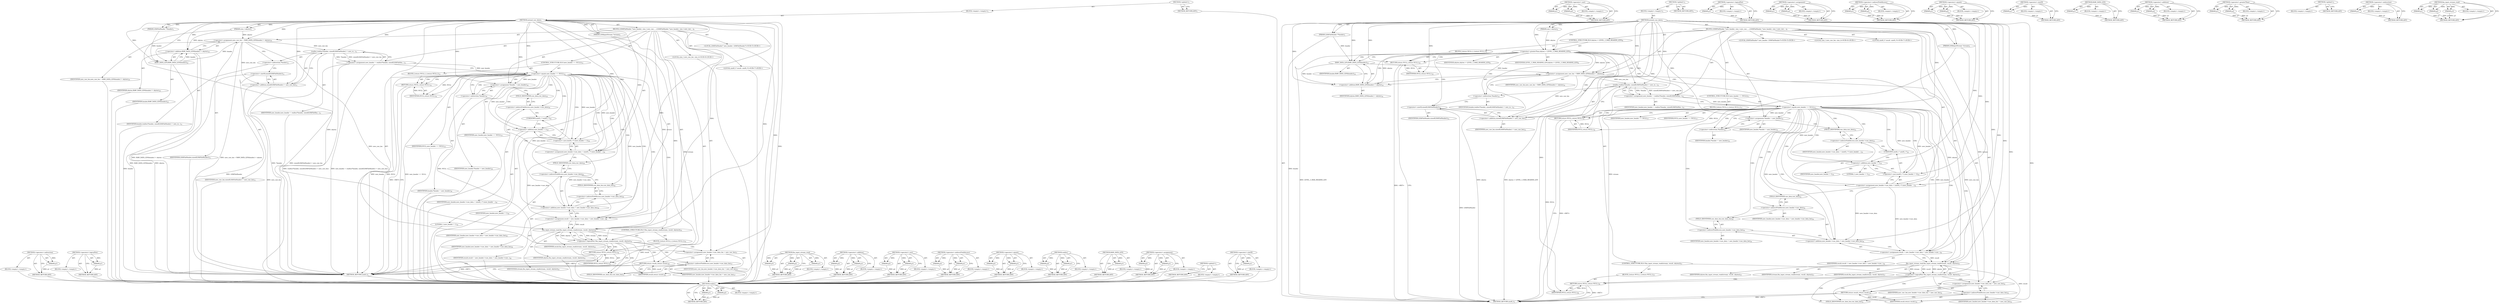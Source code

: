 digraph "lha_input_stream_read" {
vulnerable_126 [label=<(METHOD,&lt;operator&gt;.indirection)>];
vulnerable_127 [label=<(PARAM,p1)>];
vulnerable_128 [label=<(BLOCK,&lt;empty&gt;,&lt;empty&gt;)>];
vulnerable_129 [label=<(METHOD_RETURN,ANY)>];
vulnerable_149 [label=<(METHOD,&lt;operator&gt;.logicalNot)>];
vulnerable_150 [label=<(PARAM,p1)>];
vulnerable_151 [label=<(BLOCK,&lt;empty&gt;,&lt;empty&gt;)>];
vulnerable_152 [label=<(METHOD_RETURN,ANY)>];
vulnerable_6 [label=<(METHOD,&lt;global&gt;)<SUB>1</SUB>>];
vulnerable_7 [label=<(BLOCK,&lt;empty&gt;,&lt;empty&gt;)<SUB>1</SUB>>];
vulnerable_8 [label=<(METHOD,extend_raw_data)<SUB>1</SUB>>];
vulnerable_9 [label=<(PARAM,LHAFileHeader **header)<SUB>1</SUB>>];
vulnerable_10 [label=<(PARAM,LHAInputStream *stream)<SUB>2</SUB>>];
vulnerable_11 [label=<(PARAM,size_t nbytes)<SUB>3</SUB>>];
vulnerable_12 [label=<(BLOCK,{
	LHAFileHeader *new_header;
 	size_t new_raw_...,{
	LHAFileHeader *new_header;
 	size_t new_raw_...)<SUB>4</SUB>>];
vulnerable_13 [label="<(LOCAL,LHAFileHeader* new_header: LHAFileHeader*)<SUB>5</SUB>>"];
vulnerable_14 [label="<(LOCAL,size_t new_raw_len: size_t)<SUB>6</SUB>>"];
vulnerable_15 [label="<(LOCAL,uint8_t* result: uint8_t*)<SUB>7</SUB>>"];
vulnerable_16 [label=<(&lt;operator&gt;.assignment,new_raw_len = RAW_DATA_LEN(header) + nbytes)<SUB>10</SUB>>];
vulnerable_17 [label=<(IDENTIFIER,new_raw_len,new_raw_len = RAW_DATA_LEN(header) + nbytes)<SUB>10</SUB>>];
vulnerable_18 [label=<(&lt;operator&gt;.addition,RAW_DATA_LEN(header) + nbytes)<SUB>10</SUB>>];
vulnerable_19 [label=<(RAW_DATA_LEN,RAW_DATA_LEN(header))<SUB>10</SUB>>];
vulnerable_20 [label=<(IDENTIFIER,header,RAW_DATA_LEN(header))<SUB>10</SUB>>];
vulnerable_21 [label=<(IDENTIFIER,nbytes,RAW_DATA_LEN(header) + nbytes)<SUB>10</SUB>>];
vulnerable_22 [label=<(&lt;operator&gt;.assignment,new_header = realloc(*header, sizeof(LHAFileHea...)<SUB>11</SUB>>];
vulnerable_23 [label=<(IDENTIFIER,new_header,new_header = realloc(*header, sizeof(LHAFileHea...)<SUB>11</SUB>>];
vulnerable_24 [label=<(realloc,realloc(*header, sizeof(LHAFileHeader) + new_ra...)<SUB>11</SUB>>];
vulnerable_25 [label=<(&lt;operator&gt;.indirection,*header)<SUB>11</SUB>>];
vulnerable_26 [label=<(IDENTIFIER,header,realloc(*header, sizeof(LHAFileHeader) + new_ra...)<SUB>11</SUB>>];
vulnerable_27 [label=<(&lt;operator&gt;.addition,sizeof(LHAFileHeader) + new_raw_len)<SUB>11</SUB>>];
vulnerable_28 [label=<(&lt;operator&gt;.sizeOf,sizeof(LHAFileHeader))<SUB>11</SUB>>];
vulnerable_29 [label=<(IDENTIFIER,LHAFileHeader,sizeof(LHAFileHeader))<SUB>11</SUB>>];
vulnerable_30 [label=<(IDENTIFIER,new_raw_len,sizeof(LHAFileHeader) + new_raw_len)<SUB>11</SUB>>];
vulnerable_31 [label=<(CONTROL_STRUCTURE,IF,if (new_header == NULL))<SUB>13</SUB>>];
vulnerable_32 [label=<(&lt;operator&gt;.equals,new_header == NULL)<SUB>13</SUB>>];
vulnerable_33 [label=<(IDENTIFIER,new_header,new_header == NULL)<SUB>13</SUB>>];
vulnerable_34 [label=<(IDENTIFIER,NULL,new_header == NULL)<SUB>13</SUB>>];
vulnerable_35 [label=<(BLOCK,{
		return NULL;
	},{
		return NULL;
	})<SUB>13</SUB>>];
vulnerable_36 [label=<(RETURN,return NULL;,return NULL;)<SUB>14</SUB>>];
vulnerable_37 [label=<(IDENTIFIER,NULL,return NULL;)<SUB>14</SUB>>];
vulnerable_38 [label=<(&lt;operator&gt;.assignment,*header = new_header)<SUB>18</SUB>>];
vulnerable_39 [label=<(&lt;operator&gt;.indirection,*header)<SUB>18</SUB>>];
vulnerable_40 [label=<(IDENTIFIER,header,*header = new_header)<SUB>18</SUB>>];
vulnerable_41 [label=<(IDENTIFIER,new_header,*header = new_header)<SUB>18</SUB>>];
vulnerable_42 [label=<(&lt;operator&gt;.assignment,new_header-&gt;raw_data = (uint8_t *) (new_header ...)<SUB>19</SUB>>];
vulnerable_43 [label=<(&lt;operator&gt;.indirectFieldAccess,new_header-&gt;raw_data)<SUB>19</SUB>>];
vulnerable_44 [label=<(IDENTIFIER,new_header,new_header-&gt;raw_data = (uint8_t *) (new_header ...)<SUB>19</SUB>>];
vulnerable_45 [label=<(FIELD_IDENTIFIER,raw_data,raw_data)<SUB>19</SUB>>];
vulnerable_46 [label=<(&lt;operator&gt;.cast,(uint8_t *) (new_header + 1))<SUB>19</SUB>>];
vulnerable_47 [label=<(UNKNOWN,uint8_t *,uint8_t *)<SUB>19</SUB>>];
vulnerable_48 [label=<(&lt;operator&gt;.addition,new_header + 1)<SUB>19</SUB>>];
vulnerable_49 [label=<(IDENTIFIER,new_header,new_header + 1)<SUB>19</SUB>>];
vulnerable_50 [label=<(LITERAL,1,new_header + 1)<SUB>19</SUB>>];
vulnerable_51 [label=<(&lt;operator&gt;.assignment,result = new_header-&gt;raw_data + new_header-&gt;raw...)<SUB>20</SUB>>];
vulnerable_52 [label=<(IDENTIFIER,result,result = new_header-&gt;raw_data + new_header-&gt;raw...)<SUB>20</SUB>>];
vulnerable_53 [label=<(&lt;operator&gt;.addition,new_header-&gt;raw_data + new_header-&gt;raw_data_len)<SUB>20</SUB>>];
vulnerable_54 [label=<(&lt;operator&gt;.indirectFieldAccess,new_header-&gt;raw_data)<SUB>20</SUB>>];
vulnerable_55 [label=<(IDENTIFIER,new_header,new_header-&gt;raw_data + new_header-&gt;raw_data_len)<SUB>20</SUB>>];
vulnerable_56 [label=<(FIELD_IDENTIFIER,raw_data,raw_data)<SUB>20</SUB>>];
vulnerable_57 [label=<(&lt;operator&gt;.indirectFieldAccess,new_header-&gt;raw_data_len)<SUB>20</SUB>>];
vulnerable_58 [label=<(IDENTIFIER,new_header,new_header-&gt;raw_data + new_header-&gt;raw_data_len)<SUB>20</SUB>>];
vulnerable_59 [label=<(FIELD_IDENTIFIER,raw_data_len,raw_data_len)<SUB>20</SUB>>];
vulnerable_60 [label=<(CONTROL_STRUCTURE,IF,if (!lha_input_stream_read(stream, result, nbytes)))<SUB>23</SUB>>];
vulnerable_61 [label=<(&lt;operator&gt;.logicalNot,!lha_input_stream_read(stream, result, nbytes))<SUB>23</SUB>>];
vulnerable_62 [label=<(lha_input_stream_read,lha_input_stream_read(stream, result, nbytes))<SUB>23</SUB>>];
vulnerable_63 [label=<(IDENTIFIER,stream,lha_input_stream_read(stream, result, nbytes))<SUB>23</SUB>>];
vulnerable_64 [label=<(IDENTIFIER,result,lha_input_stream_read(stream, result, nbytes))<SUB>23</SUB>>];
vulnerable_65 [label=<(IDENTIFIER,nbytes,lha_input_stream_read(stream, result, nbytes))<SUB>23</SUB>>];
vulnerable_66 [label=<(BLOCK,{
		return NULL;
	},{
		return NULL;
	})<SUB>23</SUB>>];
vulnerable_67 [label=<(RETURN,return NULL;,return NULL;)<SUB>24</SUB>>];
vulnerable_68 [label=<(IDENTIFIER,NULL,return NULL;)<SUB>24</SUB>>];
vulnerable_69 [label=<(&lt;operator&gt;.assignment,new_header-&gt;raw_data_len = new_raw_len)<SUB>27</SUB>>];
vulnerable_70 [label=<(&lt;operator&gt;.indirectFieldAccess,new_header-&gt;raw_data_len)<SUB>27</SUB>>];
vulnerable_71 [label=<(IDENTIFIER,new_header,new_header-&gt;raw_data_len = new_raw_len)<SUB>27</SUB>>];
vulnerable_72 [label=<(FIELD_IDENTIFIER,raw_data_len,raw_data_len)<SUB>27</SUB>>];
vulnerable_73 [label=<(IDENTIFIER,new_raw_len,new_header-&gt;raw_data_len = new_raw_len)<SUB>27</SUB>>];
vulnerable_74 [label=<(RETURN,return result;,return result;)<SUB>29</SUB>>];
vulnerable_75 [label=<(IDENTIFIER,result,return result;)<SUB>29</SUB>>];
vulnerable_76 [label=<(METHOD_RETURN,uint8_t)<SUB>1</SUB>>];
vulnerable_78 [label=<(METHOD_RETURN,ANY)<SUB>1</SUB>>];
vulnerable_153 [label=<(METHOD,lha_input_stream_read)>];
vulnerable_154 [label=<(PARAM,p1)>];
vulnerable_155 [label=<(PARAM,p2)>];
vulnerable_156 [label=<(PARAM,p3)>];
vulnerable_157 [label=<(BLOCK,&lt;empty&gt;,&lt;empty&gt;)>];
vulnerable_158 [label=<(METHOD_RETURN,ANY)>];
vulnerable_112 [label=<(METHOD,&lt;operator&gt;.addition)>];
vulnerable_113 [label=<(PARAM,p1)>];
vulnerable_114 [label=<(PARAM,p2)>];
vulnerable_115 [label=<(BLOCK,&lt;empty&gt;,&lt;empty&gt;)>];
vulnerable_116 [label=<(METHOD_RETURN,ANY)>];
vulnerable_144 [label=<(METHOD,&lt;operator&gt;.cast)>];
vulnerable_145 [label=<(PARAM,p1)>];
vulnerable_146 [label=<(PARAM,p2)>];
vulnerable_147 [label=<(BLOCK,&lt;empty&gt;,&lt;empty&gt;)>];
vulnerable_148 [label=<(METHOD_RETURN,ANY)>];
vulnerable_139 [label=<(METHOD,&lt;operator&gt;.indirectFieldAccess)>];
vulnerable_140 [label=<(PARAM,p1)>];
vulnerable_141 [label=<(PARAM,p2)>];
vulnerable_142 [label=<(BLOCK,&lt;empty&gt;,&lt;empty&gt;)>];
vulnerable_143 [label=<(METHOD_RETURN,ANY)>];
vulnerable_134 [label=<(METHOD,&lt;operator&gt;.equals)>];
vulnerable_135 [label=<(PARAM,p1)>];
vulnerable_136 [label=<(PARAM,p2)>];
vulnerable_137 [label=<(BLOCK,&lt;empty&gt;,&lt;empty&gt;)>];
vulnerable_138 [label=<(METHOD_RETURN,ANY)>];
vulnerable_121 [label=<(METHOD,realloc)>];
vulnerable_122 [label=<(PARAM,p1)>];
vulnerable_123 [label=<(PARAM,p2)>];
vulnerable_124 [label=<(BLOCK,&lt;empty&gt;,&lt;empty&gt;)>];
vulnerable_125 [label=<(METHOD_RETURN,ANY)>];
vulnerable_117 [label=<(METHOD,RAW_DATA_LEN)>];
vulnerable_118 [label=<(PARAM,p1)>];
vulnerable_119 [label=<(BLOCK,&lt;empty&gt;,&lt;empty&gt;)>];
vulnerable_120 [label=<(METHOD_RETURN,ANY)>];
vulnerable_107 [label=<(METHOD,&lt;operator&gt;.assignment)>];
vulnerable_108 [label=<(PARAM,p1)>];
vulnerable_109 [label=<(PARAM,p2)>];
vulnerable_110 [label=<(BLOCK,&lt;empty&gt;,&lt;empty&gt;)>];
vulnerable_111 [label=<(METHOD_RETURN,ANY)>];
vulnerable_101 [label=<(METHOD,&lt;global&gt;)<SUB>1</SUB>>];
vulnerable_102 [label=<(BLOCK,&lt;empty&gt;,&lt;empty&gt;)>];
vulnerable_103 [label=<(METHOD_RETURN,ANY)>];
vulnerable_130 [label=<(METHOD,&lt;operator&gt;.sizeOf)>];
vulnerable_131 [label=<(PARAM,p1)>];
vulnerable_132 [label=<(BLOCK,&lt;empty&gt;,&lt;empty&gt;)>];
vulnerable_133 [label=<(METHOD_RETURN,ANY)>];
fixed_133 [label=<(METHOD,realloc)>];
fixed_134 [label=<(PARAM,p1)>];
fixed_135 [label=<(PARAM,p2)>];
fixed_136 [label=<(BLOCK,&lt;empty&gt;,&lt;empty&gt;)>];
fixed_137 [label=<(METHOD_RETURN,ANY)>];
fixed_156 [label=<(METHOD,&lt;operator&gt;.cast)>];
fixed_157 [label=<(PARAM,p1)>];
fixed_158 [label=<(PARAM,p2)>];
fixed_159 [label=<(BLOCK,&lt;empty&gt;,&lt;empty&gt;)>];
fixed_160 [label=<(METHOD_RETURN,ANY)>];
fixed_6 [label=<(METHOD,&lt;global&gt;)<SUB>1</SUB>>];
fixed_7 [label=<(BLOCK,&lt;empty&gt;,&lt;empty&gt;)<SUB>1</SUB>>];
fixed_8 [label=<(METHOD,extend_raw_data)<SUB>1</SUB>>];
fixed_9 [label=<(PARAM,LHAFileHeader **header)<SUB>1</SUB>>];
fixed_10 [label=<(PARAM,LHAInputStream *stream)<SUB>2</SUB>>];
fixed_11 [label=<(PARAM,size_t nbytes)<SUB>3</SUB>>];
fixed_12 [label=<(BLOCK,{
	LHAFileHeader *new_header;
 	size_t new_raw_...,{
	LHAFileHeader *new_header;
 	size_t new_raw_...)<SUB>4</SUB>>];
fixed_13 [label="<(LOCAL,LHAFileHeader* new_header: LHAFileHeader*)<SUB>5</SUB>>"];
fixed_14 [label="<(LOCAL,size_t new_raw_len: size_t)<SUB>6</SUB>>"];
fixed_15 [label="<(LOCAL,uint8_t* result: uint8_t*)<SUB>7</SUB>>"];
fixed_16 [label=<(CONTROL_STRUCTURE,IF,if (nbytes &gt; LEVEL_3_MAX_HEADER_LEN))<SUB>9</SUB>>];
fixed_17 [label=<(&lt;operator&gt;.greaterThan,nbytes &gt; LEVEL_3_MAX_HEADER_LEN)<SUB>9</SUB>>];
fixed_18 [label=<(IDENTIFIER,nbytes,nbytes &gt; LEVEL_3_MAX_HEADER_LEN)<SUB>9</SUB>>];
fixed_19 [label=<(IDENTIFIER,LEVEL_3_MAX_HEADER_LEN,nbytes &gt; LEVEL_3_MAX_HEADER_LEN)<SUB>9</SUB>>];
fixed_20 [label=<(BLOCK,{
		return NULL;
	},{
		return NULL;
	})<SUB>9</SUB>>];
fixed_21 [label=<(RETURN,return NULL;,return NULL;)<SUB>10</SUB>>];
fixed_22 [label=<(IDENTIFIER,NULL,return NULL;)<SUB>10</SUB>>];
fixed_23 [label=<(&lt;operator&gt;.assignment,new_raw_len = RAW_DATA_LEN(header) + nbytes)<SUB>14</SUB>>];
fixed_24 [label=<(IDENTIFIER,new_raw_len,new_raw_len = RAW_DATA_LEN(header) + nbytes)<SUB>14</SUB>>];
fixed_25 [label=<(&lt;operator&gt;.addition,RAW_DATA_LEN(header) + nbytes)<SUB>14</SUB>>];
fixed_26 [label=<(RAW_DATA_LEN,RAW_DATA_LEN(header))<SUB>14</SUB>>];
fixed_27 [label=<(IDENTIFIER,header,RAW_DATA_LEN(header))<SUB>14</SUB>>];
fixed_28 [label=<(IDENTIFIER,nbytes,RAW_DATA_LEN(header) + nbytes)<SUB>14</SUB>>];
fixed_29 [label=<(&lt;operator&gt;.assignment,new_header = realloc(*header, sizeof(LHAFileHea...)<SUB>15</SUB>>];
fixed_30 [label=<(IDENTIFIER,new_header,new_header = realloc(*header, sizeof(LHAFileHea...)<SUB>15</SUB>>];
fixed_31 [label=<(realloc,realloc(*header, sizeof(LHAFileHeader) + new_ra...)<SUB>15</SUB>>];
fixed_32 [label=<(&lt;operator&gt;.indirection,*header)<SUB>15</SUB>>];
fixed_33 [label=<(IDENTIFIER,header,realloc(*header, sizeof(LHAFileHeader) + new_ra...)<SUB>15</SUB>>];
fixed_34 [label=<(&lt;operator&gt;.addition,sizeof(LHAFileHeader) + new_raw_len)<SUB>15</SUB>>];
fixed_35 [label=<(&lt;operator&gt;.sizeOf,sizeof(LHAFileHeader))<SUB>15</SUB>>];
fixed_36 [label=<(IDENTIFIER,LHAFileHeader,sizeof(LHAFileHeader))<SUB>15</SUB>>];
fixed_37 [label=<(IDENTIFIER,new_raw_len,sizeof(LHAFileHeader) + new_raw_len)<SUB>15</SUB>>];
fixed_38 [label=<(CONTROL_STRUCTURE,IF,if (new_header == NULL))<SUB>17</SUB>>];
fixed_39 [label=<(&lt;operator&gt;.equals,new_header == NULL)<SUB>17</SUB>>];
fixed_40 [label=<(IDENTIFIER,new_header,new_header == NULL)<SUB>17</SUB>>];
fixed_41 [label=<(IDENTIFIER,NULL,new_header == NULL)<SUB>17</SUB>>];
fixed_42 [label=<(BLOCK,{
		return NULL;
	},{
		return NULL;
	})<SUB>17</SUB>>];
fixed_43 [label=<(RETURN,return NULL;,return NULL;)<SUB>18</SUB>>];
fixed_44 [label=<(IDENTIFIER,NULL,return NULL;)<SUB>18</SUB>>];
fixed_45 [label=<(&lt;operator&gt;.assignment,*header = new_header)<SUB>22</SUB>>];
fixed_46 [label=<(&lt;operator&gt;.indirection,*header)<SUB>22</SUB>>];
fixed_47 [label=<(IDENTIFIER,header,*header = new_header)<SUB>22</SUB>>];
fixed_48 [label=<(IDENTIFIER,new_header,*header = new_header)<SUB>22</SUB>>];
fixed_49 [label=<(&lt;operator&gt;.assignment,new_header-&gt;raw_data = (uint8_t *) (new_header ...)<SUB>23</SUB>>];
fixed_50 [label=<(&lt;operator&gt;.indirectFieldAccess,new_header-&gt;raw_data)<SUB>23</SUB>>];
fixed_51 [label=<(IDENTIFIER,new_header,new_header-&gt;raw_data = (uint8_t *) (new_header ...)<SUB>23</SUB>>];
fixed_52 [label=<(FIELD_IDENTIFIER,raw_data,raw_data)<SUB>23</SUB>>];
fixed_53 [label=<(&lt;operator&gt;.cast,(uint8_t *) (new_header + 1))<SUB>23</SUB>>];
fixed_54 [label=<(UNKNOWN,uint8_t *,uint8_t *)<SUB>23</SUB>>];
fixed_55 [label=<(&lt;operator&gt;.addition,new_header + 1)<SUB>23</SUB>>];
fixed_56 [label=<(IDENTIFIER,new_header,new_header + 1)<SUB>23</SUB>>];
fixed_57 [label=<(LITERAL,1,new_header + 1)<SUB>23</SUB>>];
fixed_58 [label=<(&lt;operator&gt;.assignment,result = new_header-&gt;raw_data + new_header-&gt;raw...)<SUB>24</SUB>>];
fixed_59 [label=<(IDENTIFIER,result,result = new_header-&gt;raw_data + new_header-&gt;raw...)<SUB>24</SUB>>];
fixed_60 [label=<(&lt;operator&gt;.addition,new_header-&gt;raw_data + new_header-&gt;raw_data_len)<SUB>24</SUB>>];
fixed_61 [label=<(&lt;operator&gt;.indirectFieldAccess,new_header-&gt;raw_data)<SUB>24</SUB>>];
fixed_62 [label=<(IDENTIFIER,new_header,new_header-&gt;raw_data + new_header-&gt;raw_data_len)<SUB>24</SUB>>];
fixed_63 [label=<(FIELD_IDENTIFIER,raw_data,raw_data)<SUB>24</SUB>>];
fixed_64 [label=<(&lt;operator&gt;.indirectFieldAccess,new_header-&gt;raw_data_len)<SUB>24</SUB>>];
fixed_65 [label=<(IDENTIFIER,new_header,new_header-&gt;raw_data + new_header-&gt;raw_data_len)<SUB>24</SUB>>];
fixed_66 [label=<(FIELD_IDENTIFIER,raw_data_len,raw_data_len)<SUB>24</SUB>>];
fixed_67 [label=<(CONTROL_STRUCTURE,IF,if (!lha_input_stream_read(stream, result, nbytes)))<SUB>27</SUB>>];
fixed_68 [label=<(&lt;operator&gt;.logicalNot,!lha_input_stream_read(stream, result, nbytes))<SUB>27</SUB>>];
fixed_69 [label=<(lha_input_stream_read,lha_input_stream_read(stream, result, nbytes))<SUB>27</SUB>>];
fixed_70 [label=<(IDENTIFIER,stream,lha_input_stream_read(stream, result, nbytes))<SUB>27</SUB>>];
fixed_71 [label=<(IDENTIFIER,result,lha_input_stream_read(stream, result, nbytes))<SUB>27</SUB>>];
fixed_72 [label=<(IDENTIFIER,nbytes,lha_input_stream_read(stream, result, nbytes))<SUB>27</SUB>>];
fixed_73 [label=<(BLOCK,{
		return NULL;
	},{
		return NULL;
	})<SUB>27</SUB>>];
fixed_74 [label=<(RETURN,return NULL;,return NULL;)<SUB>28</SUB>>];
fixed_75 [label=<(IDENTIFIER,NULL,return NULL;)<SUB>28</SUB>>];
fixed_76 [label=<(&lt;operator&gt;.assignment,new_header-&gt;raw_data_len = new_raw_len)<SUB>31</SUB>>];
fixed_77 [label=<(&lt;operator&gt;.indirectFieldAccess,new_header-&gt;raw_data_len)<SUB>31</SUB>>];
fixed_78 [label=<(IDENTIFIER,new_header,new_header-&gt;raw_data_len = new_raw_len)<SUB>31</SUB>>];
fixed_79 [label=<(FIELD_IDENTIFIER,raw_data_len,raw_data_len)<SUB>31</SUB>>];
fixed_80 [label=<(IDENTIFIER,new_raw_len,new_header-&gt;raw_data_len = new_raw_len)<SUB>31</SUB>>];
fixed_81 [label=<(RETURN,return result;,return result;)<SUB>33</SUB>>];
fixed_82 [label=<(IDENTIFIER,result,return result;)<SUB>33</SUB>>];
fixed_83 [label=<(METHOD_RETURN,uint8_t)<SUB>1</SUB>>];
fixed_85 [label=<(METHOD_RETURN,ANY)<SUB>1</SUB>>];
fixed_161 [label=<(METHOD,&lt;operator&gt;.logicalNot)>];
fixed_162 [label=<(PARAM,p1)>];
fixed_163 [label=<(BLOCK,&lt;empty&gt;,&lt;empty&gt;)>];
fixed_164 [label=<(METHOD_RETURN,ANY)>];
fixed_119 [label=<(METHOD,&lt;operator&gt;.assignment)>];
fixed_120 [label=<(PARAM,p1)>];
fixed_121 [label=<(PARAM,p2)>];
fixed_122 [label=<(BLOCK,&lt;empty&gt;,&lt;empty&gt;)>];
fixed_123 [label=<(METHOD_RETURN,ANY)>];
fixed_151 [label=<(METHOD,&lt;operator&gt;.indirectFieldAccess)>];
fixed_152 [label=<(PARAM,p1)>];
fixed_153 [label=<(PARAM,p2)>];
fixed_154 [label=<(BLOCK,&lt;empty&gt;,&lt;empty&gt;)>];
fixed_155 [label=<(METHOD_RETURN,ANY)>];
fixed_146 [label=<(METHOD,&lt;operator&gt;.equals)>];
fixed_147 [label=<(PARAM,p1)>];
fixed_148 [label=<(PARAM,p2)>];
fixed_149 [label=<(BLOCK,&lt;empty&gt;,&lt;empty&gt;)>];
fixed_150 [label=<(METHOD_RETURN,ANY)>];
fixed_142 [label=<(METHOD,&lt;operator&gt;.sizeOf)>];
fixed_143 [label=<(PARAM,p1)>];
fixed_144 [label=<(BLOCK,&lt;empty&gt;,&lt;empty&gt;)>];
fixed_145 [label=<(METHOD_RETURN,ANY)>];
fixed_129 [label=<(METHOD,RAW_DATA_LEN)>];
fixed_130 [label=<(PARAM,p1)>];
fixed_131 [label=<(BLOCK,&lt;empty&gt;,&lt;empty&gt;)>];
fixed_132 [label=<(METHOD_RETURN,ANY)>];
fixed_124 [label=<(METHOD,&lt;operator&gt;.addition)>];
fixed_125 [label=<(PARAM,p1)>];
fixed_126 [label=<(PARAM,p2)>];
fixed_127 [label=<(BLOCK,&lt;empty&gt;,&lt;empty&gt;)>];
fixed_128 [label=<(METHOD_RETURN,ANY)>];
fixed_114 [label=<(METHOD,&lt;operator&gt;.greaterThan)>];
fixed_115 [label=<(PARAM,p1)>];
fixed_116 [label=<(PARAM,p2)>];
fixed_117 [label=<(BLOCK,&lt;empty&gt;,&lt;empty&gt;)>];
fixed_118 [label=<(METHOD_RETURN,ANY)>];
fixed_108 [label=<(METHOD,&lt;global&gt;)<SUB>1</SUB>>];
fixed_109 [label=<(BLOCK,&lt;empty&gt;,&lt;empty&gt;)>];
fixed_110 [label=<(METHOD_RETURN,ANY)>];
fixed_138 [label=<(METHOD,&lt;operator&gt;.indirection)>];
fixed_139 [label=<(PARAM,p1)>];
fixed_140 [label=<(BLOCK,&lt;empty&gt;,&lt;empty&gt;)>];
fixed_141 [label=<(METHOD_RETURN,ANY)>];
fixed_165 [label=<(METHOD,lha_input_stream_read)>];
fixed_166 [label=<(PARAM,p1)>];
fixed_167 [label=<(PARAM,p2)>];
fixed_168 [label=<(PARAM,p3)>];
fixed_169 [label=<(BLOCK,&lt;empty&gt;,&lt;empty&gt;)>];
fixed_170 [label=<(METHOD_RETURN,ANY)>];
vulnerable_126 -> vulnerable_127  [key=0, label="AST: "];
vulnerable_126 -> vulnerable_127  [key=1, label="DDG: "];
vulnerable_126 -> vulnerable_128  [key=0, label="AST: "];
vulnerable_126 -> vulnerable_129  [key=0, label="AST: "];
vulnerable_126 -> vulnerable_129  [key=1, label="CFG: "];
vulnerable_127 -> vulnerable_129  [key=0, label="DDG: p1"];
vulnerable_128 -> fixed_133  [key=0];
vulnerable_129 -> fixed_133  [key=0];
vulnerable_149 -> vulnerable_150  [key=0, label="AST: "];
vulnerable_149 -> vulnerable_150  [key=1, label="DDG: "];
vulnerable_149 -> vulnerable_151  [key=0, label="AST: "];
vulnerable_149 -> vulnerable_152  [key=0, label="AST: "];
vulnerable_149 -> vulnerable_152  [key=1, label="CFG: "];
vulnerable_150 -> vulnerable_152  [key=0, label="DDG: p1"];
vulnerable_151 -> fixed_133  [key=0];
vulnerable_152 -> fixed_133  [key=0];
vulnerable_6 -> vulnerable_7  [key=0, label="AST: "];
vulnerable_6 -> vulnerable_78  [key=0, label="AST: "];
vulnerable_6 -> vulnerable_78  [key=1, label="CFG: "];
vulnerable_7 -> vulnerable_8  [key=0, label="AST: "];
vulnerable_8 -> vulnerable_9  [key=0, label="AST: "];
vulnerable_8 -> vulnerable_9  [key=1, label="DDG: "];
vulnerable_8 -> vulnerable_10  [key=0, label="AST: "];
vulnerable_8 -> vulnerable_10  [key=1, label="DDG: "];
vulnerable_8 -> vulnerable_11  [key=0, label="AST: "];
vulnerable_8 -> vulnerable_11  [key=1, label="DDG: "];
vulnerable_8 -> vulnerable_12  [key=0, label="AST: "];
vulnerable_8 -> vulnerable_76  [key=0, label="AST: "];
vulnerable_8 -> vulnerable_19  [key=0, label="CFG: "];
vulnerable_8 -> vulnerable_19  [key=1, label="DDG: "];
vulnerable_8 -> vulnerable_16  [key=0, label="DDG: "];
vulnerable_8 -> vulnerable_38  [key=0, label="DDG: "];
vulnerable_8 -> vulnerable_42  [key=0, label="DDG: "];
vulnerable_8 -> vulnerable_51  [key=0, label="DDG: "];
vulnerable_8 -> vulnerable_69  [key=0, label="DDG: "];
vulnerable_8 -> vulnerable_75  [key=0, label="DDG: "];
vulnerable_8 -> vulnerable_18  [key=0, label="DDG: "];
vulnerable_8 -> vulnerable_24  [key=0, label="DDG: "];
vulnerable_8 -> vulnerable_32  [key=0, label="DDG: "];
vulnerable_8 -> vulnerable_46  [key=0, label="DDG: "];
vulnerable_8 -> vulnerable_53  [key=0, label="DDG: "];
vulnerable_8 -> vulnerable_27  [key=0, label="DDG: "];
vulnerable_8 -> vulnerable_37  [key=0, label="DDG: "];
vulnerable_8 -> vulnerable_48  [key=0, label="DDG: "];
vulnerable_8 -> vulnerable_62  [key=0, label="DDG: "];
vulnerable_8 -> vulnerable_68  [key=0, label="DDG: "];
vulnerable_9 -> vulnerable_19  [key=0, label="DDG: header"];
vulnerable_10 -> vulnerable_76  [key=0, label="DDG: stream"];
vulnerable_10 -> vulnerable_62  [key=0, label="DDG: stream"];
vulnerable_11 -> vulnerable_16  [key=0, label="DDG: nbytes"];
vulnerable_11 -> vulnerable_18  [key=0, label="DDG: nbytes"];
vulnerable_11 -> vulnerable_62  [key=0, label="DDG: nbytes"];
vulnerable_12 -> vulnerable_13  [key=0, label="AST: "];
vulnerable_12 -> vulnerable_14  [key=0, label="AST: "];
vulnerable_12 -> vulnerable_15  [key=0, label="AST: "];
vulnerable_12 -> vulnerable_16  [key=0, label="AST: "];
vulnerable_12 -> vulnerable_22  [key=0, label="AST: "];
vulnerable_12 -> vulnerable_31  [key=0, label="AST: "];
vulnerable_12 -> vulnerable_38  [key=0, label="AST: "];
vulnerable_12 -> vulnerable_42  [key=0, label="AST: "];
vulnerable_12 -> vulnerable_51  [key=0, label="AST: "];
vulnerable_12 -> vulnerable_60  [key=0, label="AST: "];
vulnerable_12 -> vulnerable_69  [key=0, label="AST: "];
vulnerable_12 -> vulnerable_74  [key=0, label="AST: "];
vulnerable_13 -> fixed_133  [key=0];
vulnerable_14 -> fixed_133  [key=0];
vulnerable_15 -> fixed_133  [key=0];
vulnerable_16 -> vulnerable_17  [key=0, label="AST: "];
vulnerable_16 -> vulnerable_18  [key=0, label="AST: "];
vulnerable_16 -> vulnerable_25  [key=0, label="CFG: "];
vulnerable_16 -> vulnerable_76  [key=0, label="DDG: RAW_DATA_LEN(header) + nbytes"];
vulnerable_16 -> vulnerable_76  [key=1, label="DDG: new_raw_len = RAW_DATA_LEN(header) + nbytes"];
vulnerable_16 -> vulnerable_69  [key=0, label="DDG: new_raw_len"];
vulnerable_16 -> vulnerable_24  [key=0, label="DDG: new_raw_len"];
vulnerable_16 -> vulnerable_27  [key=0, label="DDG: new_raw_len"];
vulnerable_17 -> fixed_133  [key=0];
vulnerable_18 -> vulnerable_19  [key=0, label="AST: "];
vulnerable_18 -> vulnerable_21  [key=0, label="AST: "];
vulnerable_18 -> vulnerable_16  [key=0, label="CFG: "];
vulnerable_18 -> vulnerable_76  [key=0, label="DDG: RAW_DATA_LEN(header)"];
vulnerable_18 -> vulnerable_76  [key=1, label="DDG: nbytes"];
vulnerable_19 -> vulnerable_20  [key=0, label="AST: "];
vulnerable_19 -> vulnerable_18  [key=0, label="CFG: "];
vulnerable_19 -> vulnerable_18  [key=1, label="DDG: header"];
vulnerable_19 -> vulnerable_76  [key=0, label="DDG: header"];
vulnerable_19 -> vulnerable_16  [key=0, label="DDG: header"];
vulnerable_20 -> fixed_133  [key=0];
vulnerable_21 -> fixed_133  [key=0];
vulnerable_22 -> vulnerable_23  [key=0, label="AST: "];
vulnerable_22 -> vulnerable_24  [key=0, label="AST: "];
vulnerable_22 -> vulnerable_32  [key=0, label="CFG: "];
vulnerable_22 -> vulnerable_32  [key=1, label="DDG: new_header"];
vulnerable_22 -> vulnerable_76  [key=0, label="DDG: realloc(*header, sizeof(LHAFileHeader) + new_raw_len)"];
vulnerable_22 -> vulnerable_76  [key=1, label="DDG: new_header = realloc(*header, sizeof(LHAFileHeader) + new_raw_len)"];
vulnerable_23 -> fixed_133  [key=0];
vulnerable_24 -> vulnerable_25  [key=0, label="AST: "];
vulnerable_24 -> vulnerable_27  [key=0, label="AST: "];
vulnerable_24 -> vulnerable_22  [key=0, label="CFG: "];
vulnerable_24 -> vulnerable_22  [key=1, label="DDG: *header"];
vulnerable_24 -> vulnerable_22  [key=2, label="DDG: sizeof(LHAFileHeader) + new_raw_len"];
vulnerable_24 -> vulnerable_76  [key=0, label="DDG: *header"];
vulnerable_24 -> vulnerable_76  [key=1, label="DDG: sizeof(LHAFileHeader) + new_raw_len"];
vulnerable_25 -> vulnerable_26  [key=0, label="AST: "];
vulnerable_25 -> vulnerable_28  [key=0, label="CFG: "];
vulnerable_26 -> fixed_133  [key=0];
vulnerable_27 -> vulnerable_28  [key=0, label="AST: "];
vulnerable_27 -> vulnerable_30  [key=0, label="AST: "];
vulnerable_27 -> vulnerable_24  [key=0, label="CFG: "];
vulnerable_27 -> vulnerable_76  [key=0, label="DDG: new_raw_len"];
vulnerable_28 -> vulnerable_29  [key=0, label="AST: "];
vulnerable_28 -> vulnerable_27  [key=0, label="CFG: "];
vulnerable_28 -> vulnerable_76  [key=0, label="DDG: LHAFileHeader"];
vulnerable_29 -> fixed_133  [key=0];
vulnerable_30 -> fixed_133  [key=0];
vulnerable_31 -> vulnerable_32  [key=0, label="AST: "];
vulnerable_31 -> vulnerable_35  [key=0, label="AST: "];
vulnerable_32 -> vulnerable_33  [key=0, label="AST: "];
vulnerable_32 -> vulnerable_34  [key=0, label="AST: "];
vulnerable_32 -> vulnerable_36  [key=0, label="CFG: "];
vulnerable_32 -> vulnerable_36  [key=1, label="CDG: "];
vulnerable_32 -> vulnerable_39  [key=0, label="CFG: "];
vulnerable_32 -> vulnerable_39  [key=1, label="CDG: "];
vulnerable_32 -> vulnerable_76  [key=0, label="DDG: new_header"];
vulnerable_32 -> vulnerable_76  [key=1, label="DDG: NULL"];
vulnerable_32 -> vulnerable_76  [key=2, label="DDG: new_header == NULL"];
vulnerable_32 -> vulnerable_38  [key=0, label="DDG: new_header"];
vulnerable_32 -> vulnerable_38  [key=1, label="CDG: "];
vulnerable_32 -> vulnerable_42  [key=0, label="DDG: new_header"];
vulnerable_32 -> vulnerable_42  [key=1, label="CDG: "];
vulnerable_32 -> vulnerable_51  [key=0, label="DDG: new_header"];
vulnerable_32 -> vulnerable_51  [key=1, label="CDG: "];
vulnerable_32 -> vulnerable_46  [key=0, label="DDG: new_header"];
vulnerable_32 -> vulnerable_46  [key=1, label="CDG: "];
vulnerable_32 -> vulnerable_53  [key=0, label="DDG: new_header"];
vulnerable_32 -> vulnerable_53  [key=1, label="CDG: "];
vulnerable_32 -> vulnerable_37  [key=0, label="DDG: NULL"];
vulnerable_32 -> vulnerable_48  [key=0, label="DDG: new_header"];
vulnerable_32 -> vulnerable_48  [key=1, label="CDG: "];
vulnerable_32 -> vulnerable_68  [key=0, label="DDG: NULL"];
vulnerable_32 -> vulnerable_47  [key=0, label="CDG: "];
vulnerable_32 -> vulnerable_61  [key=0, label="CDG: "];
vulnerable_32 -> vulnerable_57  [key=0, label="CDG: "];
vulnerable_32 -> vulnerable_56  [key=0, label="CDG: "];
vulnerable_32 -> vulnerable_45  [key=0, label="CDG: "];
vulnerable_32 -> vulnerable_59  [key=0, label="CDG: "];
vulnerable_32 -> vulnerable_54  [key=0, label="CDG: "];
vulnerable_32 -> vulnerable_62  [key=0, label="CDG: "];
vulnerable_32 -> vulnerable_43  [key=0, label="CDG: "];
vulnerable_33 -> fixed_133  [key=0];
vulnerable_34 -> fixed_133  [key=0];
vulnerable_35 -> vulnerable_36  [key=0, label="AST: "];
vulnerable_36 -> vulnerable_37  [key=0, label="AST: "];
vulnerable_36 -> vulnerable_76  [key=0, label="CFG: "];
vulnerable_36 -> vulnerable_76  [key=1, label="DDG: &lt;RET&gt;"];
vulnerable_37 -> vulnerable_36  [key=0, label="DDG: NULL"];
vulnerable_38 -> vulnerable_39  [key=0, label="AST: "];
vulnerable_38 -> vulnerable_41  [key=0, label="AST: "];
vulnerable_38 -> vulnerable_45  [key=0, label="CFG: "];
vulnerable_39 -> vulnerable_40  [key=0, label="AST: "];
vulnerable_39 -> vulnerable_38  [key=0, label="CFG: "];
vulnerable_40 -> fixed_133  [key=0];
vulnerable_41 -> fixed_133  [key=0];
vulnerable_42 -> vulnerable_43  [key=0, label="AST: "];
vulnerable_42 -> vulnerable_46  [key=0, label="AST: "];
vulnerable_42 -> vulnerable_56  [key=0, label="CFG: "];
vulnerable_42 -> vulnerable_51  [key=0, label="DDG: new_header-&gt;raw_data"];
vulnerable_42 -> vulnerable_53  [key=0, label="DDG: new_header-&gt;raw_data"];
vulnerable_43 -> vulnerable_44  [key=0, label="AST: "];
vulnerable_43 -> vulnerable_45  [key=0, label="AST: "];
vulnerable_43 -> vulnerable_47  [key=0, label="CFG: "];
vulnerable_44 -> fixed_133  [key=0];
vulnerable_45 -> vulnerable_43  [key=0, label="CFG: "];
vulnerable_46 -> vulnerable_47  [key=0, label="AST: "];
vulnerable_46 -> vulnerable_48  [key=0, label="AST: "];
vulnerable_46 -> vulnerable_42  [key=0, label="CFG: "];
vulnerable_47 -> vulnerable_48  [key=0, label="CFG: "];
vulnerable_48 -> vulnerable_49  [key=0, label="AST: "];
vulnerable_48 -> vulnerable_50  [key=0, label="AST: "];
vulnerable_48 -> vulnerable_46  [key=0, label="CFG: "];
vulnerable_49 -> fixed_133  [key=0];
vulnerable_50 -> fixed_133  [key=0];
vulnerable_51 -> vulnerable_52  [key=0, label="AST: "];
vulnerable_51 -> vulnerable_53  [key=0, label="AST: "];
vulnerable_51 -> vulnerable_62  [key=0, label="CFG: "];
vulnerable_51 -> vulnerable_62  [key=1, label="DDG: result"];
vulnerable_52 -> fixed_133  [key=0];
vulnerable_53 -> vulnerable_54  [key=0, label="AST: "];
vulnerable_53 -> vulnerable_57  [key=0, label="AST: "];
vulnerable_53 -> vulnerable_51  [key=0, label="CFG: "];
vulnerable_54 -> vulnerable_55  [key=0, label="AST: "];
vulnerable_54 -> vulnerable_56  [key=0, label="AST: "];
vulnerable_54 -> vulnerable_59  [key=0, label="CFG: "];
vulnerable_55 -> fixed_133  [key=0];
vulnerable_56 -> vulnerable_54  [key=0, label="CFG: "];
vulnerable_57 -> vulnerable_58  [key=0, label="AST: "];
vulnerable_57 -> vulnerable_59  [key=0, label="AST: "];
vulnerable_57 -> vulnerable_53  [key=0, label="CFG: "];
vulnerable_58 -> fixed_133  [key=0];
vulnerable_59 -> vulnerable_57  [key=0, label="CFG: "];
vulnerable_60 -> vulnerable_61  [key=0, label="AST: "];
vulnerable_60 -> vulnerable_66  [key=0, label="AST: "];
vulnerable_61 -> vulnerable_62  [key=0, label="AST: "];
vulnerable_61 -> vulnerable_67  [key=0, label="CFG: "];
vulnerable_61 -> vulnerable_67  [key=1, label="CDG: "];
vulnerable_61 -> vulnerable_72  [key=0, label="CFG: "];
vulnerable_61 -> vulnerable_72  [key=1, label="CDG: "];
vulnerable_61 -> vulnerable_69  [key=0, label="CDG: "];
vulnerable_61 -> vulnerable_70  [key=0, label="CDG: "];
vulnerable_61 -> vulnerable_74  [key=0, label="CDG: "];
vulnerable_62 -> vulnerable_63  [key=0, label="AST: "];
vulnerable_62 -> vulnerable_64  [key=0, label="AST: "];
vulnerable_62 -> vulnerable_65  [key=0, label="AST: "];
vulnerable_62 -> vulnerable_61  [key=0, label="CFG: "];
vulnerable_62 -> vulnerable_61  [key=1, label="DDG: stream"];
vulnerable_62 -> vulnerable_61  [key=2, label="DDG: result"];
vulnerable_62 -> vulnerable_61  [key=3, label="DDG: nbytes"];
vulnerable_62 -> vulnerable_75  [key=0, label="DDG: result"];
vulnerable_63 -> fixed_133  [key=0];
vulnerable_64 -> fixed_133  [key=0];
vulnerable_65 -> fixed_133  [key=0];
vulnerable_66 -> vulnerable_67  [key=0, label="AST: "];
vulnerable_67 -> vulnerable_68  [key=0, label="AST: "];
vulnerable_67 -> vulnerable_76  [key=0, label="CFG: "];
vulnerable_67 -> vulnerable_76  [key=1, label="DDG: &lt;RET&gt;"];
vulnerable_68 -> vulnerable_67  [key=0, label="DDG: NULL"];
vulnerable_69 -> vulnerable_70  [key=0, label="AST: "];
vulnerable_69 -> vulnerable_73  [key=0, label="AST: "];
vulnerable_69 -> vulnerable_74  [key=0, label="CFG: "];
vulnerable_70 -> vulnerable_71  [key=0, label="AST: "];
vulnerable_70 -> vulnerable_72  [key=0, label="AST: "];
vulnerable_70 -> vulnerable_69  [key=0, label="CFG: "];
vulnerable_71 -> fixed_133  [key=0];
vulnerable_72 -> vulnerable_70  [key=0, label="CFG: "];
vulnerable_73 -> fixed_133  [key=0];
vulnerable_74 -> vulnerable_75  [key=0, label="AST: "];
vulnerable_74 -> vulnerable_76  [key=0, label="CFG: "];
vulnerable_74 -> vulnerable_76  [key=1, label="DDG: &lt;RET&gt;"];
vulnerable_75 -> vulnerable_74  [key=0, label="DDG: result"];
vulnerable_76 -> fixed_133  [key=0];
vulnerable_78 -> fixed_133  [key=0];
vulnerable_153 -> vulnerable_154  [key=0, label="AST: "];
vulnerable_153 -> vulnerable_154  [key=1, label="DDG: "];
vulnerable_153 -> vulnerable_157  [key=0, label="AST: "];
vulnerable_153 -> vulnerable_155  [key=0, label="AST: "];
vulnerable_153 -> vulnerable_155  [key=1, label="DDG: "];
vulnerable_153 -> vulnerable_158  [key=0, label="AST: "];
vulnerable_153 -> vulnerable_158  [key=1, label="CFG: "];
vulnerable_153 -> vulnerable_156  [key=0, label="AST: "];
vulnerable_153 -> vulnerable_156  [key=1, label="DDG: "];
vulnerable_154 -> vulnerable_158  [key=0, label="DDG: p1"];
vulnerable_155 -> vulnerable_158  [key=0, label="DDG: p2"];
vulnerable_156 -> vulnerable_158  [key=0, label="DDG: p3"];
vulnerable_157 -> fixed_133  [key=0];
vulnerable_158 -> fixed_133  [key=0];
vulnerable_112 -> vulnerable_113  [key=0, label="AST: "];
vulnerable_112 -> vulnerable_113  [key=1, label="DDG: "];
vulnerable_112 -> vulnerable_115  [key=0, label="AST: "];
vulnerable_112 -> vulnerable_114  [key=0, label="AST: "];
vulnerable_112 -> vulnerable_114  [key=1, label="DDG: "];
vulnerable_112 -> vulnerable_116  [key=0, label="AST: "];
vulnerable_112 -> vulnerable_116  [key=1, label="CFG: "];
vulnerable_113 -> vulnerable_116  [key=0, label="DDG: p1"];
vulnerable_114 -> vulnerable_116  [key=0, label="DDG: p2"];
vulnerable_115 -> fixed_133  [key=0];
vulnerable_116 -> fixed_133  [key=0];
vulnerable_144 -> vulnerable_145  [key=0, label="AST: "];
vulnerable_144 -> vulnerable_145  [key=1, label="DDG: "];
vulnerable_144 -> vulnerable_147  [key=0, label="AST: "];
vulnerable_144 -> vulnerable_146  [key=0, label="AST: "];
vulnerable_144 -> vulnerable_146  [key=1, label="DDG: "];
vulnerable_144 -> vulnerable_148  [key=0, label="AST: "];
vulnerable_144 -> vulnerable_148  [key=1, label="CFG: "];
vulnerable_145 -> vulnerable_148  [key=0, label="DDG: p1"];
vulnerable_146 -> vulnerable_148  [key=0, label="DDG: p2"];
vulnerable_147 -> fixed_133  [key=0];
vulnerable_148 -> fixed_133  [key=0];
vulnerable_139 -> vulnerable_140  [key=0, label="AST: "];
vulnerable_139 -> vulnerable_140  [key=1, label="DDG: "];
vulnerable_139 -> vulnerable_142  [key=0, label="AST: "];
vulnerable_139 -> vulnerable_141  [key=0, label="AST: "];
vulnerable_139 -> vulnerable_141  [key=1, label="DDG: "];
vulnerable_139 -> vulnerable_143  [key=0, label="AST: "];
vulnerable_139 -> vulnerable_143  [key=1, label="CFG: "];
vulnerable_140 -> vulnerable_143  [key=0, label="DDG: p1"];
vulnerable_141 -> vulnerable_143  [key=0, label="DDG: p2"];
vulnerable_142 -> fixed_133  [key=0];
vulnerable_143 -> fixed_133  [key=0];
vulnerable_134 -> vulnerable_135  [key=0, label="AST: "];
vulnerable_134 -> vulnerable_135  [key=1, label="DDG: "];
vulnerable_134 -> vulnerable_137  [key=0, label="AST: "];
vulnerable_134 -> vulnerable_136  [key=0, label="AST: "];
vulnerable_134 -> vulnerable_136  [key=1, label="DDG: "];
vulnerable_134 -> vulnerable_138  [key=0, label="AST: "];
vulnerable_134 -> vulnerable_138  [key=1, label="CFG: "];
vulnerable_135 -> vulnerable_138  [key=0, label="DDG: p1"];
vulnerable_136 -> vulnerable_138  [key=0, label="DDG: p2"];
vulnerable_137 -> fixed_133  [key=0];
vulnerable_138 -> fixed_133  [key=0];
vulnerable_121 -> vulnerable_122  [key=0, label="AST: "];
vulnerable_121 -> vulnerable_122  [key=1, label="DDG: "];
vulnerable_121 -> vulnerable_124  [key=0, label="AST: "];
vulnerable_121 -> vulnerable_123  [key=0, label="AST: "];
vulnerable_121 -> vulnerable_123  [key=1, label="DDG: "];
vulnerable_121 -> vulnerable_125  [key=0, label="AST: "];
vulnerable_121 -> vulnerable_125  [key=1, label="CFG: "];
vulnerable_122 -> vulnerable_125  [key=0, label="DDG: p1"];
vulnerable_123 -> vulnerable_125  [key=0, label="DDG: p2"];
vulnerable_124 -> fixed_133  [key=0];
vulnerable_125 -> fixed_133  [key=0];
vulnerable_117 -> vulnerable_118  [key=0, label="AST: "];
vulnerable_117 -> vulnerable_118  [key=1, label="DDG: "];
vulnerable_117 -> vulnerable_119  [key=0, label="AST: "];
vulnerable_117 -> vulnerable_120  [key=0, label="AST: "];
vulnerable_117 -> vulnerable_120  [key=1, label="CFG: "];
vulnerable_118 -> vulnerable_120  [key=0, label="DDG: p1"];
vulnerable_119 -> fixed_133  [key=0];
vulnerable_120 -> fixed_133  [key=0];
vulnerable_107 -> vulnerable_108  [key=0, label="AST: "];
vulnerable_107 -> vulnerable_108  [key=1, label="DDG: "];
vulnerable_107 -> vulnerable_110  [key=0, label="AST: "];
vulnerable_107 -> vulnerable_109  [key=0, label="AST: "];
vulnerable_107 -> vulnerable_109  [key=1, label="DDG: "];
vulnerable_107 -> vulnerable_111  [key=0, label="AST: "];
vulnerable_107 -> vulnerable_111  [key=1, label="CFG: "];
vulnerable_108 -> vulnerable_111  [key=0, label="DDG: p1"];
vulnerable_109 -> vulnerable_111  [key=0, label="DDG: p2"];
vulnerable_110 -> fixed_133  [key=0];
vulnerable_111 -> fixed_133  [key=0];
vulnerable_101 -> vulnerable_102  [key=0, label="AST: "];
vulnerable_101 -> vulnerable_103  [key=0, label="AST: "];
vulnerable_101 -> vulnerable_103  [key=1, label="CFG: "];
vulnerable_102 -> fixed_133  [key=0];
vulnerable_103 -> fixed_133  [key=0];
vulnerable_130 -> vulnerable_131  [key=0, label="AST: "];
vulnerable_130 -> vulnerable_131  [key=1, label="DDG: "];
vulnerable_130 -> vulnerable_132  [key=0, label="AST: "];
vulnerable_130 -> vulnerable_133  [key=0, label="AST: "];
vulnerable_130 -> vulnerable_133  [key=1, label="CFG: "];
vulnerable_131 -> vulnerable_133  [key=0, label="DDG: p1"];
vulnerable_132 -> fixed_133  [key=0];
vulnerable_133 -> fixed_133  [key=0];
fixed_133 -> fixed_134  [key=0, label="AST: "];
fixed_133 -> fixed_134  [key=1, label="DDG: "];
fixed_133 -> fixed_136  [key=0, label="AST: "];
fixed_133 -> fixed_135  [key=0, label="AST: "];
fixed_133 -> fixed_135  [key=1, label="DDG: "];
fixed_133 -> fixed_137  [key=0, label="AST: "];
fixed_133 -> fixed_137  [key=1, label="CFG: "];
fixed_134 -> fixed_137  [key=0, label="DDG: p1"];
fixed_135 -> fixed_137  [key=0, label="DDG: p2"];
fixed_156 -> fixed_157  [key=0, label="AST: "];
fixed_156 -> fixed_157  [key=1, label="DDG: "];
fixed_156 -> fixed_159  [key=0, label="AST: "];
fixed_156 -> fixed_158  [key=0, label="AST: "];
fixed_156 -> fixed_158  [key=1, label="DDG: "];
fixed_156 -> fixed_160  [key=0, label="AST: "];
fixed_156 -> fixed_160  [key=1, label="CFG: "];
fixed_157 -> fixed_160  [key=0, label="DDG: p1"];
fixed_158 -> fixed_160  [key=0, label="DDG: p2"];
fixed_6 -> fixed_7  [key=0, label="AST: "];
fixed_6 -> fixed_85  [key=0, label="AST: "];
fixed_6 -> fixed_85  [key=1, label="CFG: "];
fixed_7 -> fixed_8  [key=0, label="AST: "];
fixed_8 -> fixed_9  [key=0, label="AST: "];
fixed_8 -> fixed_9  [key=1, label="DDG: "];
fixed_8 -> fixed_10  [key=0, label="AST: "];
fixed_8 -> fixed_10  [key=1, label="DDG: "];
fixed_8 -> fixed_11  [key=0, label="AST: "];
fixed_8 -> fixed_11  [key=1, label="DDG: "];
fixed_8 -> fixed_12  [key=0, label="AST: "];
fixed_8 -> fixed_83  [key=0, label="AST: "];
fixed_8 -> fixed_17  [key=0, label="CFG: "];
fixed_8 -> fixed_17  [key=1, label="DDG: "];
fixed_8 -> fixed_23  [key=0, label="DDG: "];
fixed_8 -> fixed_45  [key=0, label="DDG: "];
fixed_8 -> fixed_49  [key=0, label="DDG: "];
fixed_8 -> fixed_58  [key=0, label="DDG: "];
fixed_8 -> fixed_76  [key=0, label="DDG: "];
fixed_8 -> fixed_82  [key=0, label="DDG: "];
fixed_8 -> fixed_21  [key=0, label="DDG: "];
fixed_8 -> fixed_25  [key=0, label="DDG: "];
fixed_8 -> fixed_31  [key=0, label="DDG: "];
fixed_8 -> fixed_39  [key=0, label="DDG: "];
fixed_8 -> fixed_53  [key=0, label="DDG: "];
fixed_8 -> fixed_60  [key=0, label="DDG: "];
fixed_8 -> fixed_22  [key=0, label="DDG: "];
fixed_8 -> fixed_26  [key=0, label="DDG: "];
fixed_8 -> fixed_34  [key=0, label="DDG: "];
fixed_8 -> fixed_44  [key=0, label="DDG: "];
fixed_8 -> fixed_55  [key=0, label="DDG: "];
fixed_8 -> fixed_69  [key=0, label="DDG: "];
fixed_8 -> fixed_75  [key=0, label="DDG: "];
fixed_9 -> fixed_83  [key=0, label="DDG: header"];
fixed_9 -> fixed_26  [key=0, label="DDG: header"];
fixed_10 -> fixed_83  [key=0, label="DDG: stream"];
fixed_10 -> fixed_69  [key=0, label="DDG: stream"];
fixed_11 -> fixed_17  [key=0, label="DDG: nbytes"];
fixed_12 -> fixed_13  [key=0, label="AST: "];
fixed_12 -> fixed_14  [key=0, label="AST: "];
fixed_12 -> fixed_15  [key=0, label="AST: "];
fixed_12 -> fixed_16  [key=0, label="AST: "];
fixed_12 -> fixed_23  [key=0, label="AST: "];
fixed_12 -> fixed_29  [key=0, label="AST: "];
fixed_12 -> fixed_38  [key=0, label="AST: "];
fixed_12 -> fixed_45  [key=0, label="AST: "];
fixed_12 -> fixed_49  [key=0, label="AST: "];
fixed_12 -> fixed_58  [key=0, label="AST: "];
fixed_12 -> fixed_67  [key=0, label="AST: "];
fixed_12 -> fixed_76  [key=0, label="AST: "];
fixed_12 -> fixed_81  [key=0, label="AST: "];
fixed_16 -> fixed_17  [key=0, label="AST: "];
fixed_16 -> fixed_20  [key=0, label="AST: "];
fixed_17 -> fixed_18  [key=0, label="AST: "];
fixed_17 -> fixed_19  [key=0, label="AST: "];
fixed_17 -> fixed_21  [key=0, label="CFG: "];
fixed_17 -> fixed_21  [key=1, label="CDG: "];
fixed_17 -> fixed_26  [key=0, label="CFG: "];
fixed_17 -> fixed_26  [key=1, label="CDG: "];
fixed_17 -> fixed_83  [key=0, label="DDG: nbytes"];
fixed_17 -> fixed_83  [key=1, label="DDG: nbytes &gt; LEVEL_3_MAX_HEADER_LEN"];
fixed_17 -> fixed_83  [key=2, label="DDG: LEVEL_3_MAX_HEADER_LEN"];
fixed_17 -> fixed_23  [key=0, label="DDG: nbytes"];
fixed_17 -> fixed_23  [key=1, label="CDG: "];
fixed_17 -> fixed_25  [key=0, label="DDG: nbytes"];
fixed_17 -> fixed_25  [key=1, label="CDG: "];
fixed_17 -> fixed_69  [key=0, label="DDG: nbytes"];
fixed_17 -> fixed_34  [key=0, label="CDG: "];
fixed_17 -> fixed_32  [key=0, label="CDG: "];
fixed_17 -> fixed_29  [key=0, label="CDG: "];
fixed_17 -> fixed_35  [key=0, label="CDG: "];
fixed_17 -> fixed_39  [key=0, label="CDG: "];
fixed_17 -> fixed_31  [key=0, label="CDG: "];
fixed_20 -> fixed_21  [key=0, label="AST: "];
fixed_21 -> fixed_22  [key=0, label="AST: "];
fixed_21 -> fixed_83  [key=0, label="CFG: "];
fixed_21 -> fixed_83  [key=1, label="DDG: &lt;RET&gt;"];
fixed_22 -> fixed_21  [key=0, label="DDG: NULL"];
fixed_23 -> fixed_24  [key=0, label="AST: "];
fixed_23 -> fixed_25  [key=0, label="AST: "];
fixed_23 -> fixed_32  [key=0, label="CFG: "];
fixed_23 -> fixed_76  [key=0, label="DDG: new_raw_len"];
fixed_23 -> fixed_31  [key=0, label="DDG: new_raw_len"];
fixed_23 -> fixed_34  [key=0, label="DDG: new_raw_len"];
fixed_25 -> fixed_26  [key=0, label="AST: "];
fixed_25 -> fixed_28  [key=0, label="AST: "];
fixed_25 -> fixed_23  [key=0, label="CFG: "];
fixed_26 -> fixed_27  [key=0, label="AST: "];
fixed_26 -> fixed_25  [key=0, label="CFG: "];
fixed_26 -> fixed_25  [key=1, label="DDG: header"];
fixed_26 -> fixed_23  [key=0, label="DDG: header"];
fixed_29 -> fixed_30  [key=0, label="AST: "];
fixed_29 -> fixed_31  [key=0, label="AST: "];
fixed_29 -> fixed_39  [key=0, label="CFG: "];
fixed_29 -> fixed_39  [key=1, label="DDG: new_header"];
fixed_31 -> fixed_32  [key=0, label="AST: "];
fixed_31 -> fixed_34  [key=0, label="AST: "];
fixed_31 -> fixed_29  [key=0, label="CFG: "];
fixed_31 -> fixed_29  [key=1, label="DDG: *header"];
fixed_31 -> fixed_29  [key=2, label="DDG: sizeof(LHAFileHeader) + new_raw_len"];
fixed_32 -> fixed_33  [key=0, label="AST: "];
fixed_32 -> fixed_35  [key=0, label="CFG: "];
fixed_34 -> fixed_35  [key=0, label="AST: "];
fixed_34 -> fixed_37  [key=0, label="AST: "];
fixed_34 -> fixed_31  [key=0, label="CFG: "];
fixed_35 -> fixed_36  [key=0, label="AST: "];
fixed_35 -> fixed_34  [key=0, label="CFG: "];
fixed_35 -> fixed_83  [key=0, label="DDG: LHAFileHeader"];
fixed_38 -> fixed_39  [key=0, label="AST: "];
fixed_38 -> fixed_42  [key=0, label="AST: "];
fixed_39 -> fixed_40  [key=0, label="AST: "];
fixed_39 -> fixed_41  [key=0, label="AST: "];
fixed_39 -> fixed_43  [key=0, label="CFG: "];
fixed_39 -> fixed_43  [key=1, label="CDG: "];
fixed_39 -> fixed_46  [key=0, label="CFG: "];
fixed_39 -> fixed_46  [key=1, label="CDG: "];
fixed_39 -> fixed_45  [key=0, label="DDG: new_header"];
fixed_39 -> fixed_45  [key=1, label="CDG: "];
fixed_39 -> fixed_49  [key=0, label="DDG: new_header"];
fixed_39 -> fixed_49  [key=1, label="CDG: "];
fixed_39 -> fixed_58  [key=0, label="DDG: new_header"];
fixed_39 -> fixed_58  [key=1, label="CDG: "];
fixed_39 -> fixed_53  [key=0, label="DDG: new_header"];
fixed_39 -> fixed_53  [key=1, label="CDG: "];
fixed_39 -> fixed_60  [key=0, label="DDG: new_header"];
fixed_39 -> fixed_60  [key=1, label="CDG: "];
fixed_39 -> fixed_44  [key=0, label="DDG: NULL"];
fixed_39 -> fixed_55  [key=0, label="DDG: new_header"];
fixed_39 -> fixed_55  [key=1, label="CDG: "];
fixed_39 -> fixed_75  [key=0, label="DDG: NULL"];
fixed_39 -> fixed_68  [key=0, label="CDG: "];
fixed_39 -> fixed_64  [key=0, label="CDG: "];
fixed_39 -> fixed_66  [key=0, label="CDG: "];
fixed_39 -> fixed_52  [key=0, label="CDG: "];
fixed_39 -> fixed_69  [key=0, label="CDG: "];
fixed_39 -> fixed_50  [key=0, label="CDG: "];
fixed_39 -> fixed_54  [key=0, label="CDG: "];
fixed_39 -> fixed_61  [key=0, label="CDG: "];
fixed_39 -> fixed_63  [key=0, label="CDG: "];
fixed_42 -> fixed_43  [key=0, label="AST: "];
fixed_43 -> fixed_44  [key=0, label="AST: "];
fixed_43 -> fixed_83  [key=0, label="CFG: "];
fixed_43 -> fixed_83  [key=1, label="DDG: &lt;RET&gt;"];
fixed_44 -> fixed_43  [key=0, label="DDG: NULL"];
fixed_45 -> fixed_46  [key=0, label="AST: "];
fixed_45 -> fixed_48  [key=0, label="AST: "];
fixed_45 -> fixed_52  [key=0, label="CFG: "];
fixed_46 -> fixed_47  [key=0, label="AST: "];
fixed_46 -> fixed_45  [key=0, label="CFG: "];
fixed_49 -> fixed_50  [key=0, label="AST: "];
fixed_49 -> fixed_53  [key=0, label="AST: "];
fixed_49 -> fixed_63  [key=0, label="CFG: "];
fixed_49 -> fixed_58  [key=0, label="DDG: new_header-&gt;raw_data"];
fixed_49 -> fixed_60  [key=0, label="DDG: new_header-&gt;raw_data"];
fixed_50 -> fixed_51  [key=0, label="AST: "];
fixed_50 -> fixed_52  [key=0, label="AST: "];
fixed_50 -> fixed_54  [key=0, label="CFG: "];
fixed_52 -> fixed_50  [key=0, label="CFG: "];
fixed_53 -> fixed_54  [key=0, label="AST: "];
fixed_53 -> fixed_55  [key=0, label="AST: "];
fixed_53 -> fixed_49  [key=0, label="CFG: "];
fixed_54 -> fixed_55  [key=0, label="CFG: "];
fixed_55 -> fixed_56  [key=0, label="AST: "];
fixed_55 -> fixed_57  [key=0, label="AST: "];
fixed_55 -> fixed_53  [key=0, label="CFG: "];
fixed_58 -> fixed_59  [key=0, label="AST: "];
fixed_58 -> fixed_60  [key=0, label="AST: "];
fixed_58 -> fixed_69  [key=0, label="CFG: "];
fixed_58 -> fixed_69  [key=1, label="DDG: result"];
fixed_60 -> fixed_61  [key=0, label="AST: "];
fixed_60 -> fixed_64  [key=0, label="AST: "];
fixed_60 -> fixed_58  [key=0, label="CFG: "];
fixed_61 -> fixed_62  [key=0, label="AST: "];
fixed_61 -> fixed_63  [key=0, label="AST: "];
fixed_61 -> fixed_66  [key=0, label="CFG: "];
fixed_63 -> fixed_61  [key=0, label="CFG: "];
fixed_64 -> fixed_65  [key=0, label="AST: "];
fixed_64 -> fixed_66  [key=0, label="AST: "];
fixed_64 -> fixed_60  [key=0, label="CFG: "];
fixed_66 -> fixed_64  [key=0, label="CFG: "];
fixed_67 -> fixed_68  [key=0, label="AST: "];
fixed_67 -> fixed_73  [key=0, label="AST: "];
fixed_68 -> fixed_69  [key=0, label="AST: "];
fixed_68 -> fixed_74  [key=0, label="CFG: "];
fixed_68 -> fixed_74  [key=1, label="CDG: "];
fixed_68 -> fixed_79  [key=0, label="CFG: "];
fixed_68 -> fixed_79  [key=1, label="CDG: "];
fixed_68 -> fixed_77  [key=0, label="CDG: "];
fixed_68 -> fixed_81  [key=0, label="CDG: "];
fixed_68 -> fixed_76  [key=0, label="CDG: "];
fixed_69 -> fixed_70  [key=0, label="AST: "];
fixed_69 -> fixed_71  [key=0, label="AST: "];
fixed_69 -> fixed_72  [key=0, label="AST: "];
fixed_69 -> fixed_68  [key=0, label="CFG: "];
fixed_69 -> fixed_68  [key=1, label="DDG: stream"];
fixed_69 -> fixed_68  [key=2, label="DDG: result"];
fixed_69 -> fixed_68  [key=3, label="DDG: nbytes"];
fixed_69 -> fixed_82  [key=0, label="DDG: result"];
fixed_73 -> fixed_74  [key=0, label="AST: "];
fixed_74 -> fixed_75  [key=0, label="AST: "];
fixed_74 -> fixed_83  [key=0, label="CFG: "];
fixed_74 -> fixed_83  [key=1, label="DDG: &lt;RET&gt;"];
fixed_75 -> fixed_74  [key=0, label="DDG: NULL"];
fixed_76 -> fixed_77  [key=0, label="AST: "];
fixed_76 -> fixed_80  [key=0, label="AST: "];
fixed_76 -> fixed_81  [key=0, label="CFG: "];
fixed_77 -> fixed_78  [key=0, label="AST: "];
fixed_77 -> fixed_79  [key=0, label="AST: "];
fixed_77 -> fixed_76  [key=0, label="CFG: "];
fixed_79 -> fixed_77  [key=0, label="CFG: "];
fixed_81 -> fixed_82  [key=0, label="AST: "];
fixed_81 -> fixed_83  [key=0, label="CFG: "];
fixed_81 -> fixed_83  [key=1, label="DDG: &lt;RET&gt;"];
fixed_82 -> fixed_81  [key=0, label="DDG: result"];
fixed_161 -> fixed_162  [key=0, label="AST: "];
fixed_161 -> fixed_162  [key=1, label="DDG: "];
fixed_161 -> fixed_163  [key=0, label="AST: "];
fixed_161 -> fixed_164  [key=0, label="AST: "];
fixed_161 -> fixed_164  [key=1, label="CFG: "];
fixed_162 -> fixed_164  [key=0, label="DDG: p1"];
fixed_119 -> fixed_120  [key=0, label="AST: "];
fixed_119 -> fixed_120  [key=1, label="DDG: "];
fixed_119 -> fixed_122  [key=0, label="AST: "];
fixed_119 -> fixed_121  [key=0, label="AST: "];
fixed_119 -> fixed_121  [key=1, label="DDG: "];
fixed_119 -> fixed_123  [key=0, label="AST: "];
fixed_119 -> fixed_123  [key=1, label="CFG: "];
fixed_120 -> fixed_123  [key=0, label="DDG: p1"];
fixed_121 -> fixed_123  [key=0, label="DDG: p2"];
fixed_151 -> fixed_152  [key=0, label="AST: "];
fixed_151 -> fixed_152  [key=1, label="DDG: "];
fixed_151 -> fixed_154  [key=0, label="AST: "];
fixed_151 -> fixed_153  [key=0, label="AST: "];
fixed_151 -> fixed_153  [key=1, label="DDG: "];
fixed_151 -> fixed_155  [key=0, label="AST: "];
fixed_151 -> fixed_155  [key=1, label="CFG: "];
fixed_152 -> fixed_155  [key=0, label="DDG: p1"];
fixed_153 -> fixed_155  [key=0, label="DDG: p2"];
fixed_146 -> fixed_147  [key=0, label="AST: "];
fixed_146 -> fixed_147  [key=1, label="DDG: "];
fixed_146 -> fixed_149  [key=0, label="AST: "];
fixed_146 -> fixed_148  [key=0, label="AST: "];
fixed_146 -> fixed_148  [key=1, label="DDG: "];
fixed_146 -> fixed_150  [key=0, label="AST: "];
fixed_146 -> fixed_150  [key=1, label="CFG: "];
fixed_147 -> fixed_150  [key=0, label="DDG: p1"];
fixed_148 -> fixed_150  [key=0, label="DDG: p2"];
fixed_142 -> fixed_143  [key=0, label="AST: "];
fixed_142 -> fixed_143  [key=1, label="DDG: "];
fixed_142 -> fixed_144  [key=0, label="AST: "];
fixed_142 -> fixed_145  [key=0, label="AST: "];
fixed_142 -> fixed_145  [key=1, label="CFG: "];
fixed_143 -> fixed_145  [key=0, label="DDG: p1"];
fixed_129 -> fixed_130  [key=0, label="AST: "];
fixed_129 -> fixed_130  [key=1, label="DDG: "];
fixed_129 -> fixed_131  [key=0, label="AST: "];
fixed_129 -> fixed_132  [key=0, label="AST: "];
fixed_129 -> fixed_132  [key=1, label="CFG: "];
fixed_130 -> fixed_132  [key=0, label="DDG: p1"];
fixed_124 -> fixed_125  [key=0, label="AST: "];
fixed_124 -> fixed_125  [key=1, label="DDG: "];
fixed_124 -> fixed_127  [key=0, label="AST: "];
fixed_124 -> fixed_126  [key=0, label="AST: "];
fixed_124 -> fixed_126  [key=1, label="DDG: "];
fixed_124 -> fixed_128  [key=0, label="AST: "];
fixed_124 -> fixed_128  [key=1, label="CFG: "];
fixed_125 -> fixed_128  [key=0, label="DDG: p1"];
fixed_126 -> fixed_128  [key=0, label="DDG: p2"];
fixed_114 -> fixed_115  [key=0, label="AST: "];
fixed_114 -> fixed_115  [key=1, label="DDG: "];
fixed_114 -> fixed_117  [key=0, label="AST: "];
fixed_114 -> fixed_116  [key=0, label="AST: "];
fixed_114 -> fixed_116  [key=1, label="DDG: "];
fixed_114 -> fixed_118  [key=0, label="AST: "];
fixed_114 -> fixed_118  [key=1, label="CFG: "];
fixed_115 -> fixed_118  [key=0, label="DDG: p1"];
fixed_116 -> fixed_118  [key=0, label="DDG: p2"];
fixed_108 -> fixed_109  [key=0, label="AST: "];
fixed_108 -> fixed_110  [key=0, label="AST: "];
fixed_108 -> fixed_110  [key=1, label="CFG: "];
fixed_138 -> fixed_139  [key=0, label="AST: "];
fixed_138 -> fixed_139  [key=1, label="DDG: "];
fixed_138 -> fixed_140  [key=0, label="AST: "];
fixed_138 -> fixed_141  [key=0, label="AST: "];
fixed_138 -> fixed_141  [key=1, label="CFG: "];
fixed_139 -> fixed_141  [key=0, label="DDG: p1"];
fixed_165 -> fixed_166  [key=0, label="AST: "];
fixed_165 -> fixed_166  [key=1, label="DDG: "];
fixed_165 -> fixed_169  [key=0, label="AST: "];
fixed_165 -> fixed_167  [key=0, label="AST: "];
fixed_165 -> fixed_167  [key=1, label="DDG: "];
fixed_165 -> fixed_170  [key=0, label="AST: "];
fixed_165 -> fixed_170  [key=1, label="CFG: "];
fixed_165 -> fixed_168  [key=0, label="AST: "];
fixed_165 -> fixed_168  [key=1, label="DDG: "];
fixed_166 -> fixed_170  [key=0, label="DDG: p1"];
fixed_167 -> fixed_170  [key=0, label="DDG: p2"];
fixed_168 -> fixed_170  [key=0, label="DDG: p3"];
}
